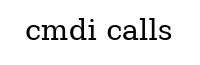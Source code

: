 /* dot -ocmdi_calls.png -Tpng cmdi_calls.dot */ 
digraph cmdi_calls {
label="cmdi calls";
rankdir=LR;
}
